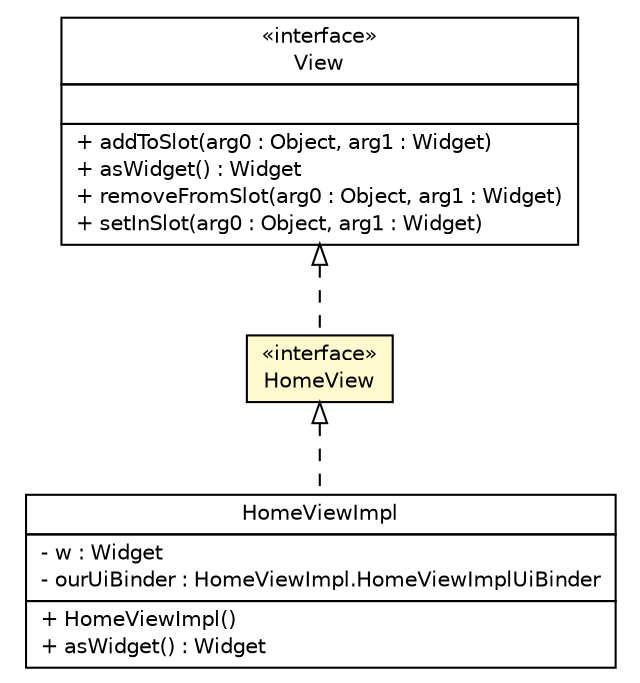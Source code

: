 #!/usr/local/bin/dot
#
# Class diagram 
# Generated by UMLGraph version 5.1 (http://www.umlgraph.org/)
#

digraph G {
	edge [fontname="Helvetica",fontsize=10,labelfontname="Helvetica",labelfontsize=10];
	node [fontname="Helvetica",fontsize=10,shape=plaintext];
	nodesep=0.25;
	ranksep=0.5;
	// br.net.meditec.client.telas.home.HomePresenter.HomeView
	c5512 [label=<<table title="br.net.meditec.client.telas.home.HomePresenter.HomeView" border="0" cellborder="1" cellspacing="0" cellpadding="2" port="p" bgcolor="lemonChiffon" href="./HomePresenter.HomeView.html">
		<tr><td><table border="0" cellspacing="0" cellpadding="1">
<tr><td align="center" balign="center"> &#171;interface&#187; </td></tr>
<tr><td align="center" balign="center"> HomeView </td></tr>
		</table></td></tr>
		</table>>, fontname="Helvetica", fontcolor="black", fontsize=10.0];
	// br.net.meditec.client.telas.home.HomeViewImpl
	c5513 [label=<<table title="br.net.meditec.client.telas.home.HomeViewImpl" border="0" cellborder="1" cellspacing="0" cellpadding="2" port="p" href="./HomeViewImpl.html">
		<tr><td><table border="0" cellspacing="0" cellpadding="1">
<tr><td align="center" balign="center"> HomeViewImpl </td></tr>
		</table></td></tr>
		<tr><td><table border="0" cellspacing="0" cellpadding="1">
<tr><td align="left" balign="left"> - w : Widget </td></tr>
<tr><td align="left" balign="left"> - ourUiBinder : HomeViewImpl.HomeViewImplUiBinder </td></tr>
		</table></td></tr>
		<tr><td><table border="0" cellspacing="0" cellpadding="1">
<tr><td align="left" balign="left"> + HomeViewImpl() </td></tr>
<tr><td align="left" balign="left"> + asWidget() : Widget </td></tr>
		</table></td></tr>
		</table>>, fontname="Helvetica", fontcolor="black", fontsize=10.0];
	//br.net.meditec.client.telas.home.HomePresenter.HomeView implements com.gwtplatform.mvp.client.View
	c5536:p -> c5512:p [dir=back,arrowtail=empty,style=dashed];
	//br.net.meditec.client.telas.home.HomeViewImpl implements br.net.meditec.client.telas.home.HomePresenter.HomeView
	c5512:p -> c5513:p [dir=back,arrowtail=empty,style=dashed];
	// com.gwtplatform.mvp.client.View
	c5536 [label=<<table title="com.gwtplatform.mvp.client.View" border="0" cellborder="1" cellspacing="0" cellpadding="2" port="p" href="http://java.sun.com/j2se/1.4.2/docs/api/com/gwtplatform/mvp/client/View.html">
		<tr><td><table border="0" cellspacing="0" cellpadding="1">
<tr><td align="center" balign="center"> &#171;interface&#187; </td></tr>
<tr><td align="center" balign="center"> View </td></tr>
		</table></td></tr>
		<tr><td><table border="0" cellspacing="0" cellpadding="1">
<tr><td align="left" balign="left">  </td></tr>
		</table></td></tr>
		<tr><td><table border="0" cellspacing="0" cellpadding="1">
<tr><td align="left" balign="left"> + addToSlot(arg0 : Object, arg1 : Widget) </td></tr>
<tr><td align="left" balign="left"> + asWidget() : Widget </td></tr>
<tr><td align="left" balign="left"> + removeFromSlot(arg0 : Object, arg1 : Widget) </td></tr>
<tr><td align="left" balign="left"> + setInSlot(arg0 : Object, arg1 : Widget) </td></tr>
		</table></td></tr>
		</table>>, fontname="Helvetica", fontcolor="black", fontsize=10.0];
}

